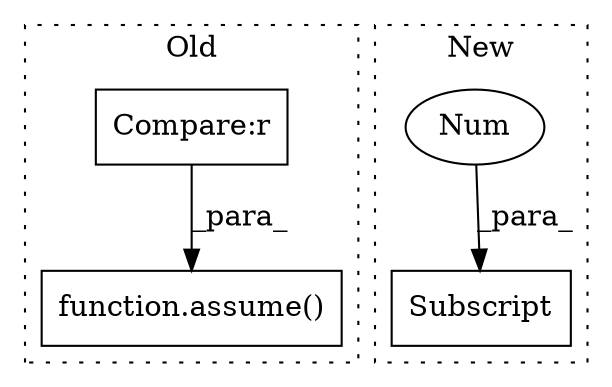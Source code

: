 digraph G {
subgraph cluster0 {
1 [label="function.assume()" a="75" s="19709,19740" l="7,1" shape="box"];
3 [label="Compare:r" a="40" s="19716" l="24" shape="box"];
label = "Old";
style="dotted";
}
subgraph cluster1 {
2 [label="Subscript" a="63" s="19375,0" l="8,0" shape="box"];
4 [label="Num" a="76" s="19381" l="1" shape="ellipse"];
label = "New";
style="dotted";
}
3 -> 1 [label="_para_"];
4 -> 2 [label="_para_"];
}